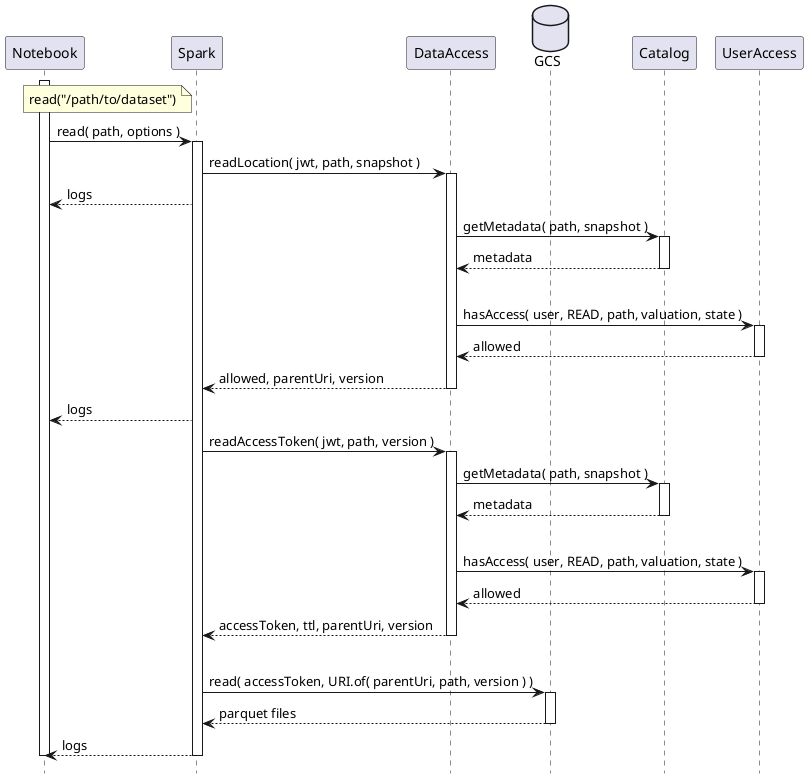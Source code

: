 @startuml
hide footbox

' Participants

participant "Notebook" as notebook
participant "Spark" as spark
participant "DataAccess" as data_access
database "GCS" as gcs
participant "Catalog" as catalog
participant "UserAccess" as user_access

' Read data

note left of spark
    read("/path/to/dataset")
end note

activate notebook
notebook->spark ++ : read( path, options )
spark->data_access ++ : readLocation( jwt, path, snapshot )
spark-->notebook: logs
data_access->catalog ++ : getMetadata( path, snapshot )
return metadata
|||
data_access->user_access ++ : hasAccess( user, READ, path, valuation, state )
return allowed
return allowed, parentUri, version
spark-->notebook: logs
spark->data_access ++ : readAccessToken( jwt, path, version )
data_access->catalog ++ : getMetadata( path, snapshot )
return metadata
|||
data_access->user_access ++ : hasAccess( user, READ, path, valuation, state )
return allowed
return accessToken, ttl, parentUri, version
|||
spark->gcs ++ : read( accessToken, URI.of( parentUri, path, version ) )
return parquet files
return logs
deactivate notebook

@enduml
